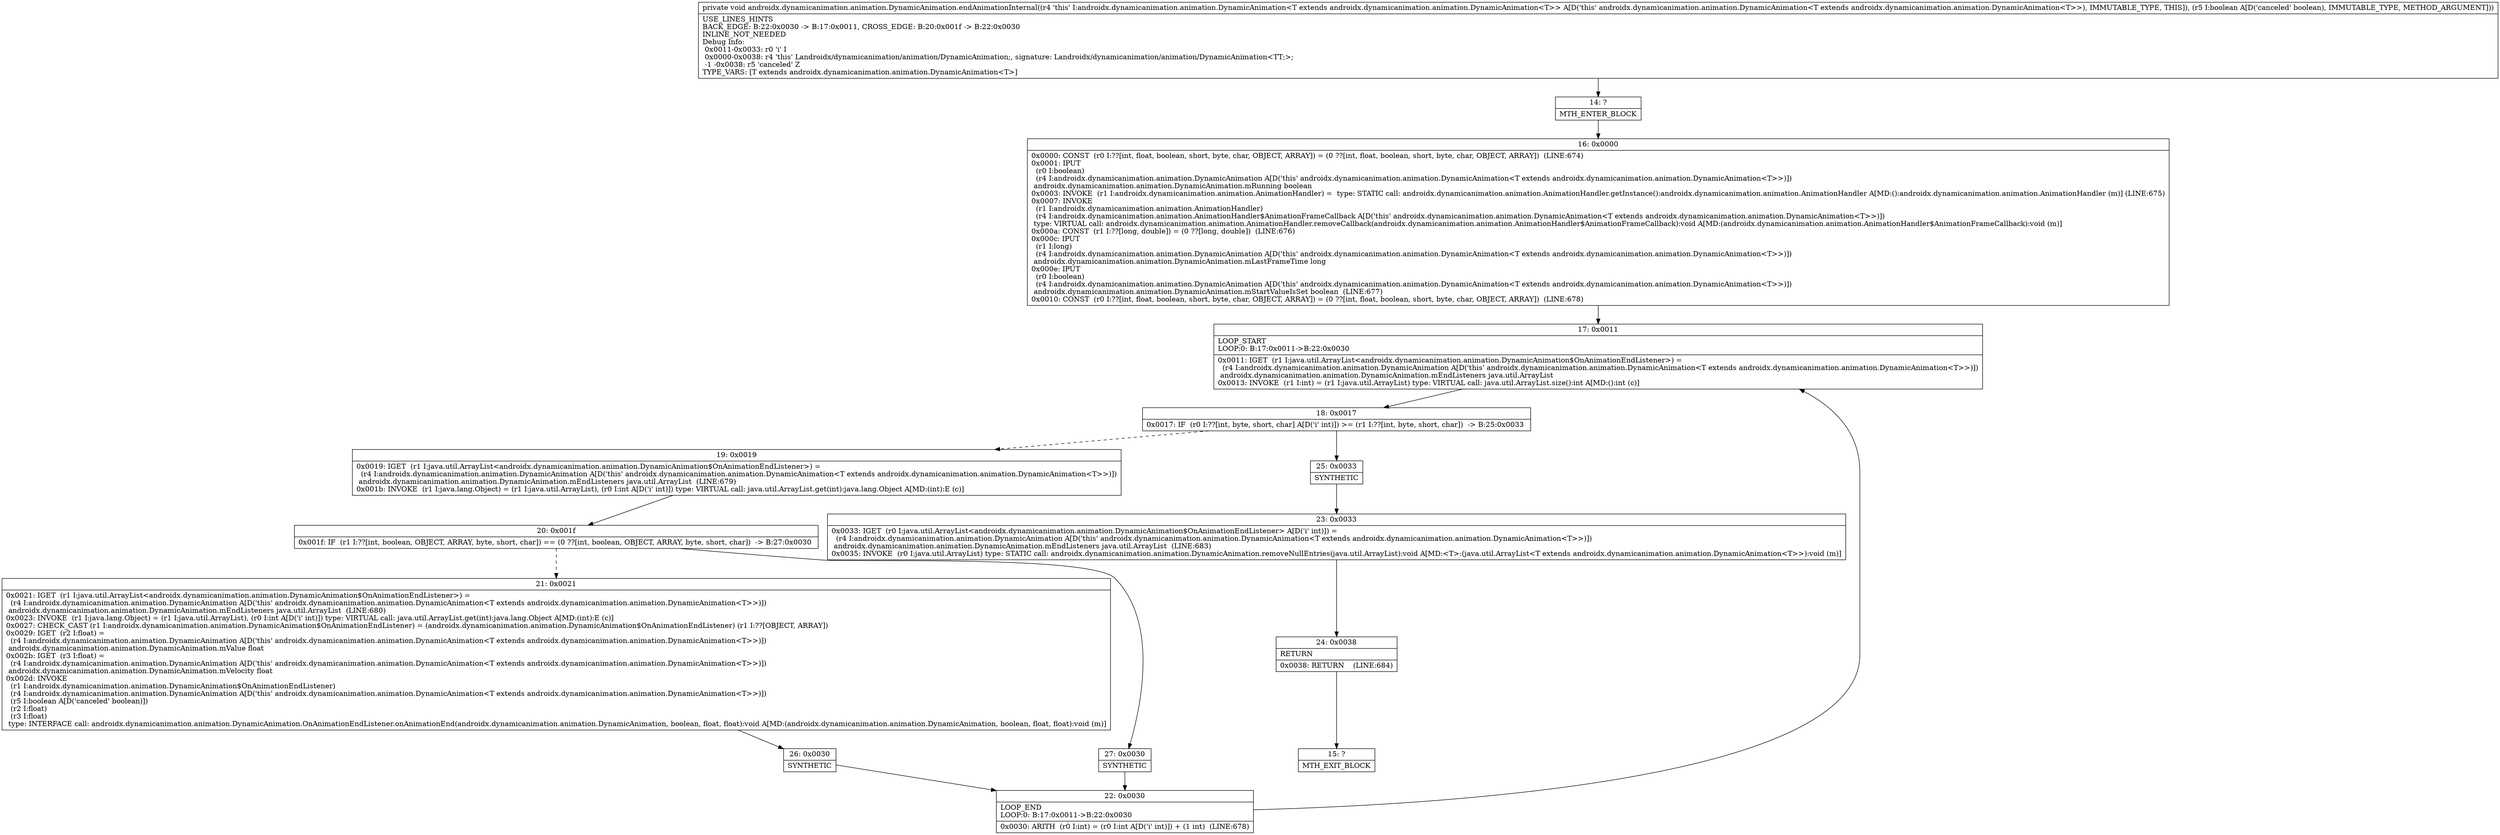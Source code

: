 digraph "CFG forandroidx.dynamicanimation.animation.DynamicAnimation.endAnimationInternal(Z)V" {
Node_14 [shape=record,label="{14\:\ ?|MTH_ENTER_BLOCK\l}"];
Node_16 [shape=record,label="{16\:\ 0x0000|0x0000: CONST  (r0 I:??[int, float, boolean, short, byte, char, OBJECT, ARRAY]) = (0 ??[int, float, boolean, short, byte, char, OBJECT, ARRAY])  (LINE:674)\l0x0001: IPUT  \l  (r0 I:boolean)\l  (r4 I:androidx.dynamicanimation.animation.DynamicAnimation A[D('this' androidx.dynamicanimation.animation.DynamicAnimation\<T extends androidx.dynamicanimation.animation.DynamicAnimation\<T\>\>)])\l androidx.dynamicanimation.animation.DynamicAnimation.mRunning boolean \l0x0003: INVOKE  (r1 I:androidx.dynamicanimation.animation.AnimationHandler) =  type: STATIC call: androidx.dynamicanimation.animation.AnimationHandler.getInstance():androidx.dynamicanimation.animation.AnimationHandler A[MD:():androidx.dynamicanimation.animation.AnimationHandler (m)] (LINE:675)\l0x0007: INVOKE  \l  (r1 I:androidx.dynamicanimation.animation.AnimationHandler)\l  (r4 I:androidx.dynamicanimation.animation.AnimationHandler$AnimationFrameCallback A[D('this' androidx.dynamicanimation.animation.DynamicAnimation\<T extends androidx.dynamicanimation.animation.DynamicAnimation\<T\>\>)])\l type: VIRTUAL call: androidx.dynamicanimation.animation.AnimationHandler.removeCallback(androidx.dynamicanimation.animation.AnimationHandler$AnimationFrameCallback):void A[MD:(androidx.dynamicanimation.animation.AnimationHandler$AnimationFrameCallback):void (m)]\l0x000a: CONST  (r1 I:??[long, double]) = (0 ??[long, double])  (LINE:676)\l0x000c: IPUT  \l  (r1 I:long)\l  (r4 I:androidx.dynamicanimation.animation.DynamicAnimation A[D('this' androidx.dynamicanimation.animation.DynamicAnimation\<T extends androidx.dynamicanimation.animation.DynamicAnimation\<T\>\>)])\l androidx.dynamicanimation.animation.DynamicAnimation.mLastFrameTime long \l0x000e: IPUT  \l  (r0 I:boolean)\l  (r4 I:androidx.dynamicanimation.animation.DynamicAnimation A[D('this' androidx.dynamicanimation.animation.DynamicAnimation\<T extends androidx.dynamicanimation.animation.DynamicAnimation\<T\>\>)])\l androidx.dynamicanimation.animation.DynamicAnimation.mStartValueIsSet boolean  (LINE:677)\l0x0010: CONST  (r0 I:??[int, float, boolean, short, byte, char, OBJECT, ARRAY]) = (0 ??[int, float, boolean, short, byte, char, OBJECT, ARRAY])  (LINE:678)\l}"];
Node_17 [shape=record,label="{17\:\ 0x0011|LOOP_START\lLOOP:0: B:17:0x0011\-\>B:22:0x0030\l|0x0011: IGET  (r1 I:java.util.ArrayList\<androidx.dynamicanimation.animation.DynamicAnimation$OnAnimationEndListener\>) = \l  (r4 I:androidx.dynamicanimation.animation.DynamicAnimation A[D('this' androidx.dynamicanimation.animation.DynamicAnimation\<T extends androidx.dynamicanimation.animation.DynamicAnimation\<T\>\>)])\l androidx.dynamicanimation.animation.DynamicAnimation.mEndListeners java.util.ArrayList \l0x0013: INVOKE  (r1 I:int) = (r1 I:java.util.ArrayList) type: VIRTUAL call: java.util.ArrayList.size():int A[MD:():int (c)]\l}"];
Node_18 [shape=record,label="{18\:\ 0x0017|0x0017: IF  (r0 I:??[int, byte, short, char] A[D('i' int)]) \>= (r1 I:??[int, byte, short, char])  \-\> B:25:0x0033 \l}"];
Node_19 [shape=record,label="{19\:\ 0x0019|0x0019: IGET  (r1 I:java.util.ArrayList\<androidx.dynamicanimation.animation.DynamicAnimation$OnAnimationEndListener\>) = \l  (r4 I:androidx.dynamicanimation.animation.DynamicAnimation A[D('this' androidx.dynamicanimation.animation.DynamicAnimation\<T extends androidx.dynamicanimation.animation.DynamicAnimation\<T\>\>)])\l androidx.dynamicanimation.animation.DynamicAnimation.mEndListeners java.util.ArrayList  (LINE:679)\l0x001b: INVOKE  (r1 I:java.lang.Object) = (r1 I:java.util.ArrayList), (r0 I:int A[D('i' int)]) type: VIRTUAL call: java.util.ArrayList.get(int):java.lang.Object A[MD:(int):E (c)]\l}"];
Node_20 [shape=record,label="{20\:\ 0x001f|0x001f: IF  (r1 I:??[int, boolean, OBJECT, ARRAY, byte, short, char]) == (0 ??[int, boolean, OBJECT, ARRAY, byte, short, char])  \-\> B:27:0x0030 \l}"];
Node_21 [shape=record,label="{21\:\ 0x0021|0x0021: IGET  (r1 I:java.util.ArrayList\<androidx.dynamicanimation.animation.DynamicAnimation$OnAnimationEndListener\>) = \l  (r4 I:androidx.dynamicanimation.animation.DynamicAnimation A[D('this' androidx.dynamicanimation.animation.DynamicAnimation\<T extends androidx.dynamicanimation.animation.DynamicAnimation\<T\>\>)])\l androidx.dynamicanimation.animation.DynamicAnimation.mEndListeners java.util.ArrayList  (LINE:680)\l0x0023: INVOKE  (r1 I:java.lang.Object) = (r1 I:java.util.ArrayList), (r0 I:int A[D('i' int)]) type: VIRTUAL call: java.util.ArrayList.get(int):java.lang.Object A[MD:(int):E (c)]\l0x0027: CHECK_CAST (r1 I:androidx.dynamicanimation.animation.DynamicAnimation$OnAnimationEndListener) = (androidx.dynamicanimation.animation.DynamicAnimation$OnAnimationEndListener) (r1 I:??[OBJECT, ARRAY]) \l0x0029: IGET  (r2 I:float) = \l  (r4 I:androidx.dynamicanimation.animation.DynamicAnimation A[D('this' androidx.dynamicanimation.animation.DynamicAnimation\<T extends androidx.dynamicanimation.animation.DynamicAnimation\<T\>\>)])\l androidx.dynamicanimation.animation.DynamicAnimation.mValue float \l0x002b: IGET  (r3 I:float) = \l  (r4 I:androidx.dynamicanimation.animation.DynamicAnimation A[D('this' androidx.dynamicanimation.animation.DynamicAnimation\<T extends androidx.dynamicanimation.animation.DynamicAnimation\<T\>\>)])\l androidx.dynamicanimation.animation.DynamicAnimation.mVelocity float \l0x002d: INVOKE  \l  (r1 I:androidx.dynamicanimation.animation.DynamicAnimation$OnAnimationEndListener)\l  (r4 I:androidx.dynamicanimation.animation.DynamicAnimation A[D('this' androidx.dynamicanimation.animation.DynamicAnimation\<T extends androidx.dynamicanimation.animation.DynamicAnimation\<T\>\>)])\l  (r5 I:boolean A[D('canceled' boolean)])\l  (r2 I:float)\l  (r3 I:float)\l type: INTERFACE call: androidx.dynamicanimation.animation.DynamicAnimation.OnAnimationEndListener.onAnimationEnd(androidx.dynamicanimation.animation.DynamicAnimation, boolean, float, float):void A[MD:(androidx.dynamicanimation.animation.DynamicAnimation, boolean, float, float):void (m)]\l}"];
Node_26 [shape=record,label="{26\:\ 0x0030|SYNTHETIC\l}"];
Node_22 [shape=record,label="{22\:\ 0x0030|LOOP_END\lLOOP:0: B:17:0x0011\-\>B:22:0x0030\l|0x0030: ARITH  (r0 I:int) = (r0 I:int A[D('i' int)]) + (1 int)  (LINE:678)\l}"];
Node_27 [shape=record,label="{27\:\ 0x0030|SYNTHETIC\l}"];
Node_25 [shape=record,label="{25\:\ 0x0033|SYNTHETIC\l}"];
Node_23 [shape=record,label="{23\:\ 0x0033|0x0033: IGET  (r0 I:java.util.ArrayList\<androidx.dynamicanimation.animation.DynamicAnimation$OnAnimationEndListener\> A[D('i' int)]) = \l  (r4 I:androidx.dynamicanimation.animation.DynamicAnimation A[D('this' androidx.dynamicanimation.animation.DynamicAnimation\<T extends androidx.dynamicanimation.animation.DynamicAnimation\<T\>\>)])\l androidx.dynamicanimation.animation.DynamicAnimation.mEndListeners java.util.ArrayList  (LINE:683)\l0x0035: INVOKE  (r0 I:java.util.ArrayList) type: STATIC call: androidx.dynamicanimation.animation.DynamicAnimation.removeNullEntries(java.util.ArrayList):void A[MD:\<T\>:(java.util.ArrayList\<T extends androidx.dynamicanimation.animation.DynamicAnimation\<T\>\>):void (m)]\l}"];
Node_24 [shape=record,label="{24\:\ 0x0038|RETURN\l|0x0038: RETURN    (LINE:684)\l}"];
Node_15 [shape=record,label="{15\:\ ?|MTH_EXIT_BLOCK\l}"];
MethodNode[shape=record,label="{private void androidx.dynamicanimation.animation.DynamicAnimation.endAnimationInternal((r4 'this' I:androidx.dynamicanimation.animation.DynamicAnimation\<T extends androidx.dynamicanimation.animation.DynamicAnimation\<T\>\> A[D('this' androidx.dynamicanimation.animation.DynamicAnimation\<T extends androidx.dynamicanimation.animation.DynamicAnimation\<T\>\>), IMMUTABLE_TYPE, THIS]), (r5 I:boolean A[D('canceled' boolean), IMMUTABLE_TYPE, METHOD_ARGUMENT]))  | USE_LINES_HINTS\lBACK_EDGE: B:22:0x0030 \-\> B:17:0x0011, CROSS_EDGE: B:20:0x001f \-\> B:22:0x0030\lINLINE_NOT_NEEDED\lDebug Info:\l  0x0011\-0x0033: r0 'i' I\l  0x0000\-0x0038: r4 'this' Landroidx\/dynamicanimation\/animation\/DynamicAnimation;, signature: Landroidx\/dynamicanimation\/animation\/DynamicAnimation\<TT;\>;\l  \-1 \-0x0038: r5 'canceled' Z\lTYPE_VARS: [T extends androidx.dynamicanimation.animation.DynamicAnimation\<T\>]\l}"];
MethodNode -> Node_14;Node_14 -> Node_16;
Node_16 -> Node_17;
Node_17 -> Node_18;
Node_18 -> Node_19[style=dashed];
Node_18 -> Node_25;
Node_19 -> Node_20;
Node_20 -> Node_21[style=dashed];
Node_20 -> Node_27;
Node_21 -> Node_26;
Node_26 -> Node_22;
Node_22 -> Node_17;
Node_27 -> Node_22;
Node_25 -> Node_23;
Node_23 -> Node_24;
Node_24 -> Node_15;
}

